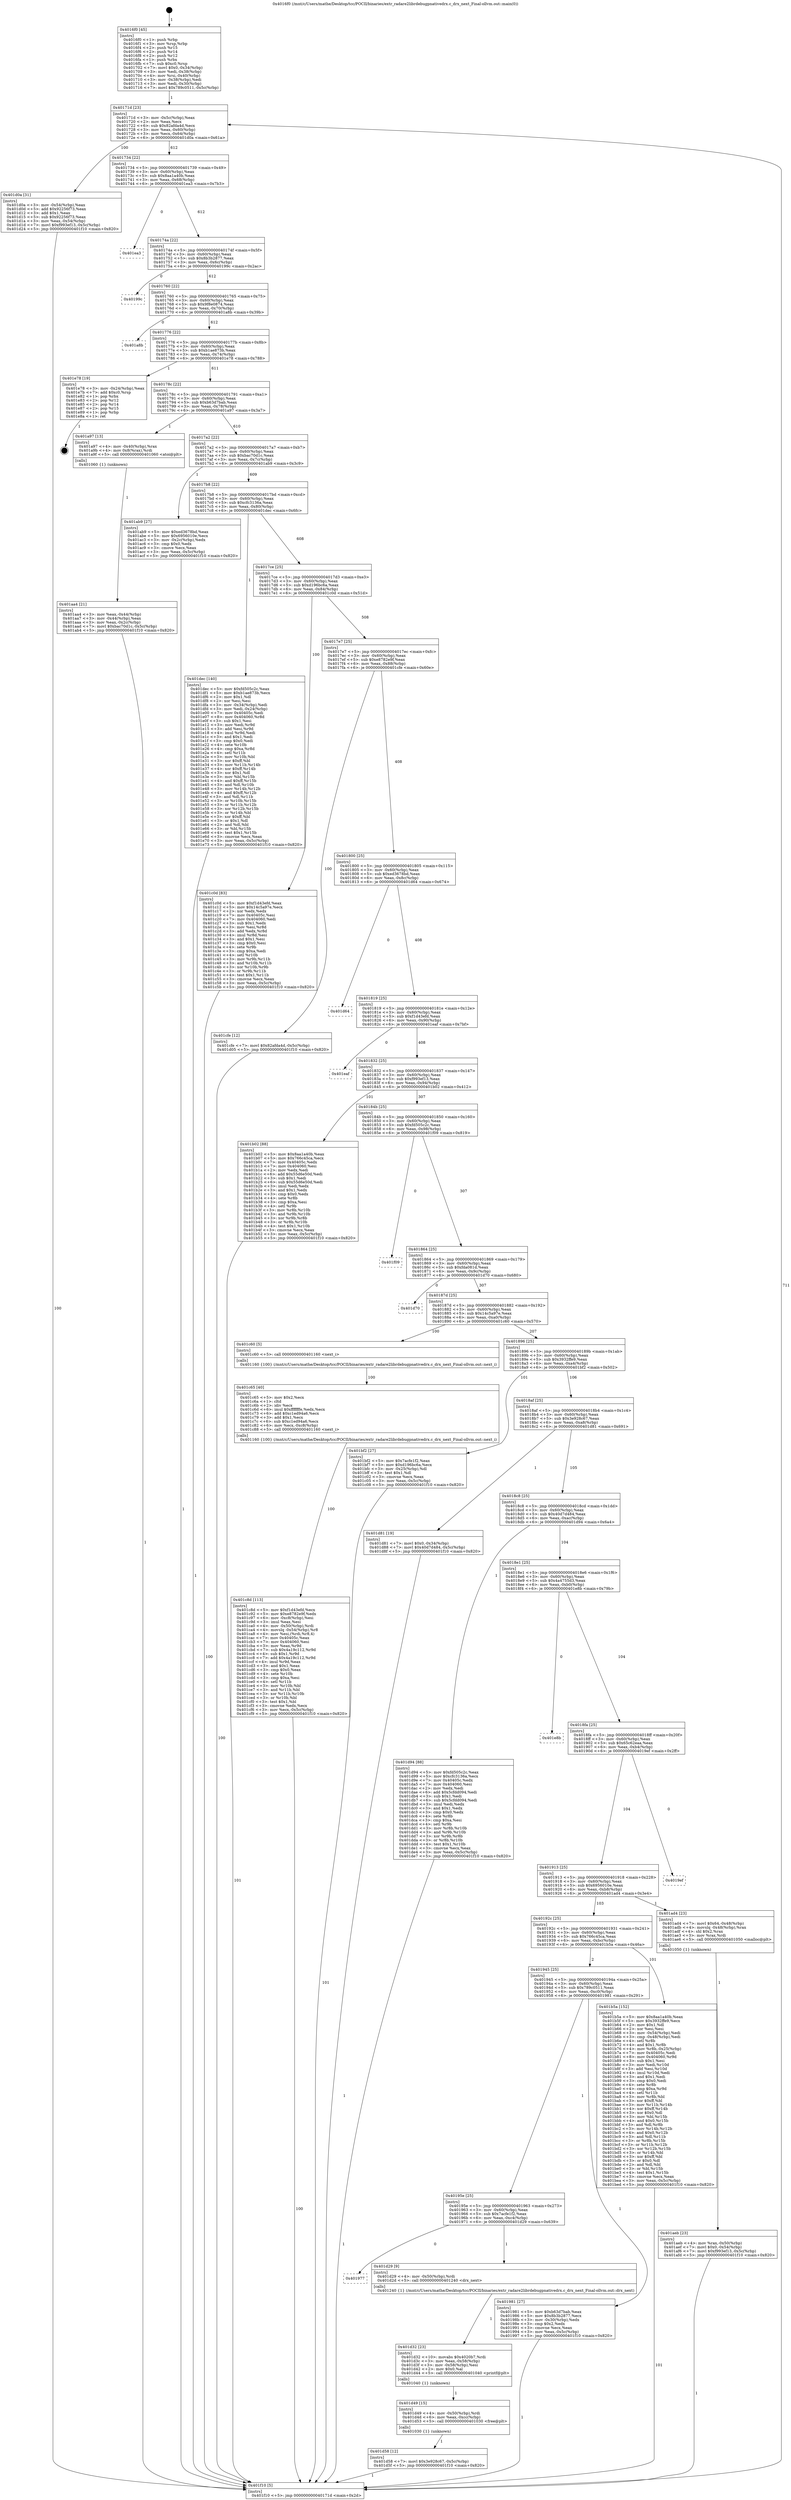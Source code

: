 digraph "0x4016f0" {
  label = "0x4016f0 (/mnt/c/Users/mathe/Desktop/tcc/POCII/binaries/extr_radare2librdebugpnativedrx.c_drx_next_Final-ollvm.out::main(0))"
  labelloc = "t"
  node[shape=record]

  Entry [label="",width=0.3,height=0.3,shape=circle,fillcolor=black,style=filled]
  "0x40171d" [label="{
     0x40171d [23]\l
     | [instrs]\l
     &nbsp;&nbsp;0x40171d \<+3\>: mov -0x5c(%rbp),%eax\l
     &nbsp;&nbsp;0x401720 \<+2\>: mov %eax,%ecx\l
     &nbsp;&nbsp;0x401722 \<+6\>: sub $0x82afda4d,%ecx\l
     &nbsp;&nbsp;0x401728 \<+3\>: mov %eax,-0x60(%rbp)\l
     &nbsp;&nbsp;0x40172b \<+3\>: mov %ecx,-0x64(%rbp)\l
     &nbsp;&nbsp;0x40172e \<+6\>: je 0000000000401d0a \<main+0x61a\>\l
  }"]
  "0x401d0a" [label="{
     0x401d0a [31]\l
     | [instrs]\l
     &nbsp;&nbsp;0x401d0a \<+3\>: mov -0x54(%rbp),%eax\l
     &nbsp;&nbsp;0x401d0d \<+5\>: add $0x92256f73,%eax\l
     &nbsp;&nbsp;0x401d12 \<+3\>: add $0x1,%eax\l
     &nbsp;&nbsp;0x401d15 \<+5\>: sub $0x92256f73,%eax\l
     &nbsp;&nbsp;0x401d1a \<+3\>: mov %eax,-0x54(%rbp)\l
     &nbsp;&nbsp;0x401d1d \<+7\>: movl $0xf993ef13,-0x5c(%rbp)\l
     &nbsp;&nbsp;0x401d24 \<+5\>: jmp 0000000000401f10 \<main+0x820\>\l
  }"]
  "0x401734" [label="{
     0x401734 [22]\l
     | [instrs]\l
     &nbsp;&nbsp;0x401734 \<+5\>: jmp 0000000000401739 \<main+0x49\>\l
     &nbsp;&nbsp;0x401739 \<+3\>: mov -0x60(%rbp),%eax\l
     &nbsp;&nbsp;0x40173c \<+5\>: sub $0x8aa1a40b,%eax\l
     &nbsp;&nbsp;0x401741 \<+3\>: mov %eax,-0x68(%rbp)\l
     &nbsp;&nbsp;0x401744 \<+6\>: je 0000000000401ea3 \<main+0x7b3\>\l
  }"]
  Exit [label="",width=0.3,height=0.3,shape=circle,fillcolor=black,style=filled,peripheries=2]
  "0x401ea3" [label="{
     0x401ea3\l
  }", style=dashed]
  "0x40174a" [label="{
     0x40174a [22]\l
     | [instrs]\l
     &nbsp;&nbsp;0x40174a \<+5\>: jmp 000000000040174f \<main+0x5f\>\l
     &nbsp;&nbsp;0x40174f \<+3\>: mov -0x60(%rbp),%eax\l
     &nbsp;&nbsp;0x401752 \<+5\>: sub $0x8b3b2877,%eax\l
     &nbsp;&nbsp;0x401757 \<+3\>: mov %eax,-0x6c(%rbp)\l
     &nbsp;&nbsp;0x40175a \<+6\>: je 000000000040199c \<main+0x2ac\>\l
  }"]
  "0x401d58" [label="{
     0x401d58 [12]\l
     | [instrs]\l
     &nbsp;&nbsp;0x401d58 \<+7\>: movl $0x3e928c67,-0x5c(%rbp)\l
     &nbsp;&nbsp;0x401d5f \<+5\>: jmp 0000000000401f10 \<main+0x820\>\l
  }"]
  "0x40199c" [label="{
     0x40199c\l
  }", style=dashed]
  "0x401760" [label="{
     0x401760 [22]\l
     | [instrs]\l
     &nbsp;&nbsp;0x401760 \<+5\>: jmp 0000000000401765 \<main+0x75\>\l
     &nbsp;&nbsp;0x401765 \<+3\>: mov -0x60(%rbp),%eax\l
     &nbsp;&nbsp;0x401768 \<+5\>: sub $0x9f8e0874,%eax\l
     &nbsp;&nbsp;0x40176d \<+3\>: mov %eax,-0x70(%rbp)\l
     &nbsp;&nbsp;0x401770 \<+6\>: je 0000000000401a8b \<main+0x39b\>\l
  }"]
  "0x401d49" [label="{
     0x401d49 [15]\l
     | [instrs]\l
     &nbsp;&nbsp;0x401d49 \<+4\>: mov -0x50(%rbp),%rdi\l
     &nbsp;&nbsp;0x401d4d \<+6\>: mov %eax,-0xcc(%rbp)\l
     &nbsp;&nbsp;0x401d53 \<+5\>: call 0000000000401030 \<free@plt\>\l
     | [calls]\l
     &nbsp;&nbsp;0x401030 \{1\} (unknown)\l
  }"]
  "0x401a8b" [label="{
     0x401a8b\l
  }", style=dashed]
  "0x401776" [label="{
     0x401776 [22]\l
     | [instrs]\l
     &nbsp;&nbsp;0x401776 \<+5\>: jmp 000000000040177b \<main+0x8b\>\l
     &nbsp;&nbsp;0x40177b \<+3\>: mov -0x60(%rbp),%eax\l
     &nbsp;&nbsp;0x40177e \<+5\>: sub $0xb1ae873b,%eax\l
     &nbsp;&nbsp;0x401783 \<+3\>: mov %eax,-0x74(%rbp)\l
     &nbsp;&nbsp;0x401786 \<+6\>: je 0000000000401e78 \<main+0x788\>\l
  }"]
  "0x401d32" [label="{
     0x401d32 [23]\l
     | [instrs]\l
     &nbsp;&nbsp;0x401d32 \<+10\>: movabs $0x4020b7,%rdi\l
     &nbsp;&nbsp;0x401d3c \<+3\>: mov %eax,-0x58(%rbp)\l
     &nbsp;&nbsp;0x401d3f \<+3\>: mov -0x58(%rbp),%esi\l
     &nbsp;&nbsp;0x401d42 \<+2\>: mov $0x0,%al\l
     &nbsp;&nbsp;0x401d44 \<+5\>: call 0000000000401040 \<printf@plt\>\l
     | [calls]\l
     &nbsp;&nbsp;0x401040 \{1\} (unknown)\l
  }"]
  "0x401e78" [label="{
     0x401e78 [19]\l
     | [instrs]\l
     &nbsp;&nbsp;0x401e78 \<+3\>: mov -0x24(%rbp),%eax\l
     &nbsp;&nbsp;0x401e7b \<+7\>: add $0xc0,%rsp\l
     &nbsp;&nbsp;0x401e82 \<+1\>: pop %rbx\l
     &nbsp;&nbsp;0x401e83 \<+2\>: pop %r12\l
     &nbsp;&nbsp;0x401e85 \<+2\>: pop %r14\l
     &nbsp;&nbsp;0x401e87 \<+2\>: pop %r15\l
     &nbsp;&nbsp;0x401e89 \<+1\>: pop %rbp\l
     &nbsp;&nbsp;0x401e8a \<+1\>: ret\l
  }"]
  "0x40178c" [label="{
     0x40178c [22]\l
     | [instrs]\l
     &nbsp;&nbsp;0x40178c \<+5\>: jmp 0000000000401791 \<main+0xa1\>\l
     &nbsp;&nbsp;0x401791 \<+3\>: mov -0x60(%rbp),%eax\l
     &nbsp;&nbsp;0x401794 \<+5\>: sub $0xb63d7bab,%eax\l
     &nbsp;&nbsp;0x401799 \<+3\>: mov %eax,-0x78(%rbp)\l
     &nbsp;&nbsp;0x40179c \<+6\>: je 0000000000401a97 \<main+0x3a7\>\l
  }"]
  "0x401977" [label="{
     0x401977\l
  }", style=dashed]
  "0x401a97" [label="{
     0x401a97 [13]\l
     | [instrs]\l
     &nbsp;&nbsp;0x401a97 \<+4\>: mov -0x40(%rbp),%rax\l
     &nbsp;&nbsp;0x401a9b \<+4\>: mov 0x8(%rax),%rdi\l
     &nbsp;&nbsp;0x401a9f \<+5\>: call 0000000000401060 \<atoi@plt\>\l
     | [calls]\l
     &nbsp;&nbsp;0x401060 \{1\} (unknown)\l
  }"]
  "0x4017a2" [label="{
     0x4017a2 [22]\l
     | [instrs]\l
     &nbsp;&nbsp;0x4017a2 \<+5\>: jmp 00000000004017a7 \<main+0xb7\>\l
     &nbsp;&nbsp;0x4017a7 \<+3\>: mov -0x60(%rbp),%eax\l
     &nbsp;&nbsp;0x4017aa \<+5\>: sub $0xbac70d1c,%eax\l
     &nbsp;&nbsp;0x4017af \<+3\>: mov %eax,-0x7c(%rbp)\l
     &nbsp;&nbsp;0x4017b2 \<+6\>: je 0000000000401ab9 \<main+0x3c9\>\l
  }"]
  "0x401d29" [label="{
     0x401d29 [9]\l
     | [instrs]\l
     &nbsp;&nbsp;0x401d29 \<+4\>: mov -0x50(%rbp),%rdi\l
     &nbsp;&nbsp;0x401d2d \<+5\>: call 0000000000401240 \<drx_next\>\l
     | [calls]\l
     &nbsp;&nbsp;0x401240 \{1\} (/mnt/c/Users/mathe/Desktop/tcc/POCII/binaries/extr_radare2librdebugpnativedrx.c_drx_next_Final-ollvm.out::drx_next)\l
  }"]
  "0x401ab9" [label="{
     0x401ab9 [27]\l
     | [instrs]\l
     &nbsp;&nbsp;0x401ab9 \<+5\>: mov $0xed3678bd,%eax\l
     &nbsp;&nbsp;0x401abe \<+5\>: mov $0x6956010e,%ecx\l
     &nbsp;&nbsp;0x401ac3 \<+3\>: mov -0x2c(%rbp),%edx\l
     &nbsp;&nbsp;0x401ac6 \<+3\>: cmp $0x0,%edx\l
     &nbsp;&nbsp;0x401ac9 \<+3\>: cmove %ecx,%eax\l
     &nbsp;&nbsp;0x401acc \<+3\>: mov %eax,-0x5c(%rbp)\l
     &nbsp;&nbsp;0x401acf \<+5\>: jmp 0000000000401f10 \<main+0x820\>\l
  }"]
  "0x4017b8" [label="{
     0x4017b8 [22]\l
     | [instrs]\l
     &nbsp;&nbsp;0x4017b8 \<+5\>: jmp 00000000004017bd \<main+0xcd\>\l
     &nbsp;&nbsp;0x4017bd \<+3\>: mov -0x60(%rbp),%eax\l
     &nbsp;&nbsp;0x4017c0 \<+5\>: sub $0xcfc3136a,%eax\l
     &nbsp;&nbsp;0x4017c5 \<+3\>: mov %eax,-0x80(%rbp)\l
     &nbsp;&nbsp;0x4017c8 \<+6\>: je 0000000000401dec \<main+0x6fc\>\l
  }"]
  "0x401c8d" [label="{
     0x401c8d [113]\l
     | [instrs]\l
     &nbsp;&nbsp;0x401c8d \<+5\>: mov $0xf1d43efd,%ecx\l
     &nbsp;&nbsp;0x401c92 \<+5\>: mov $0xe8782e9f,%edx\l
     &nbsp;&nbsp;0x401c97 \<+6\>: mov -0xc8(%rbp),%esi\l
     &nbsp;&nbsp;0x401c9d \<+3\>: imul %eax,%esi\l
     &nbsp;&nbsp;0x401ca0 \<+4\>: mov -0x50(%rbp),%rdi\l
     &nbsp;&nbsp;0x401ca4 \<+4\>: movslq -0x54(%rbp),%r8\l
     &nbsp;&nbsp;0x401ca8 \<+4\>: mov %esi,(%rdi,%r8,4)\l
     &nbsp;&nbsp;0x401cac \<+7\>: mov 0x40405c,%eax\l
     &nbsp;&nbsp;0x401cb3 \<+7\>: mov 0x404060,%esi\l
     &nbsp;&nbsp;0x401cba \<+3\>: mov %eax,%r9d\l
     &nbsp;&nbsp;0x401cbd \<+7\>: sub $0x4a19c112,%r9d\l
     &nbsp;&nbsp;0x401cc4 \<+4\>: sub $0x1,%r9d\l
     &nbsp;&nbsp;0x401cc8 \<+7\>: add $0x4a19c112,%r9d\l
     &nbsp;&nbsp;0x401ccf \<+4\>: imul %r9d,%eax\l
     &nbsp;&nbsp;0x401cd3 \<+3\>: and $0x1,%eax\l
     &nbsp;&nbsp;0x401cd6 \<+3\>: cmp $0x0,%eax\l
     &nbsp;&nbsp;0x401cd9 \<+4\>: sete %r10b\l
     &nbsp;&nbsp;0x401cdd \<+3\>: cmp $0xa,%esi\l
     &nbsp;&nbsp;0x401ce0 \<+4\>: setl %r11b\l
     &nbsp;&nbsp;0x401ce4 \<+3\>: mov %r10b,%bl\l
     &nbsp;&nbsp;0x401ce7 \<+3\>: and %r11b,%bl\l
     &nbsp;&nbsp;0x401cea \<+3\>: xor %r11b,%r10b\l
     &nbsp;&nbsp;0x401ced \<+3\>: or %r10b,%bl\l
     &nbsp;&nbsp;0x401cf0 \<+3\>: test $0x1,%bl\l
     &nbsp;&nbsp;0x401cf3 \<+3\>: cmovne %edx,%ecx\l
     &nbsp;&nbsp;0x401cf6 \<+3\>: mov %ecx,-0x5c(%rbp)\l
     &nbsp;&nbsp;0x401cf9 \<+5\>: jmp 0000000000401f10 \<main+0x820\>\l
  }"]
  "0x401dec" [label="{
     0x401dec [140]\l
     | [instrs]\l
     &nbsp;&nbsp;0x401dec \<+5\>: mov $0xfd505c2c,%eax\l
     &nbsp;&nbsp;0x401df1 \<+5\>: mov $0xb1ae873b,%ecx\l
     &nbsp;&nbsp;0x401df6 \<+2\>: mov $0x1,%dl\l
     &nbsp;&nbsp;0x401df8 \<+2\>: xor %esi,%esi\l
     &nbsp;&nbsp;0x401dfa \<+3\>: mov -0x34(%rbp),%edi\l
     &nbsp;&nbsp;0x401dfd \<+3\>: mov %edi,-0x24(%rbp)\l
     &nbsp;&nbsp;0x401e00 \<+7\>: mov 0x40405c,%edi\l
     &nbsp;&nbsp;0x401e07 \<+8\>: mov 0x404060,%r8d\l
     &nbsp;&nbsp;0x401e0f \<+3\>: sub $0x1,%esi\l
     &nbsp;&nbsp;0x401e12 \<+3\>: mov %edi,%r9d\l
     &nbsp;&nbsp;0x401e15 \<+3\>: add %esi,%r9d\l
     &nbsp;&nbsp;0x401e18 \<+4\>: imul %r9d,%edi\l
     &nbsp;&nbsp;0x401e1c \<+3\>: and $0x1,%edi\l
     &nbsp;&nbsp;0x401e1f \<+3\>: cmp $0x0,%edi\l
     &nbsp;&nbsp;0x401e22 \<+4\>: sete %r10b\l
     &nbsp;&nbsp;0x401e26 \<+4\>: cmp $0xa,%r8d\l
     &nbsp;&nbsp;0x401e2a \<+4\>: setl %r11b\l
     &nbsp;&nbsp;0x401e2e \<+3\>: mov %r10b,%bl\l
     &nbsp;&nbsp;0x401e31 \<+3\>: xor $0xff,%bl\l
     &nbsp;&nbsp;0x401e34 \<+3\>: mov %r11b,%r14b\l
     &nbsp;&nbsp;0x401e37 \<+4\>: xor $0xff,%r14b\l
     &nbsp;&nbsp;0x401e3b \<+3\>: xor $0x1,%dl\l
     &nbsp;&nbsp;0x401e3e \<+3\>: mov %bl,%r15b\l
     &nbsp;&nbsp;0x401e41 \<+4\>: and $0xff,%r15b\l
     &nbsp;&nbsp;0x401e45 \<+3\>: and %dl,%r10b\l
     &nbsp;&nbsp;0x401e48 \<+3\>: mov %r14b,%r12b\l
     &nbsp;&nbsp;0x401e4b \<+4\>: and $0xff,%r12b\l
     &nbsp;&nbsp;0x401e4f \<+3\>: and %dl,%r11b\l
     &nbsp;&nbsp;0x401e52 \<+3\>: or %r10b,%r15b\l
     &nbsp;&nbsp;0x401e55 \<+3\>: or %r11b,%r12b\l
     &nbsp;&nbsp;0x401e58 \<+3\>: xor %r12b,%r15b\l
     &nbsp;&nbsp;0x401e5b \<+3\>: or %r14b,%bl\l
     &nbsp;&nbsp;0x401e5e \<+3\>: xor $0xff,%bl\l
     &nbsp;&nbsp;0x401e61 \<+3\>: or $0x1,%dl\l
     &nbsp;&nbsp;0x401e64 \<+2\>: and %dl,%bl\l
     &nbsp;&nbsp;0x401e66 \<+3\>: or %bl,%r15b\l
     &nbsp;&nbsp;0x401e69 \<+4\>: test $0x1,%r15b\l
     &nbsp;&nbsp;0x401e6d \<+3\>: cmovne %ecx,%eax\l
     &nbsp;&nbsp;0x401e70 \<+3\>: mov %eax,-0x5c(%rbp)\l
     &nbsp;&nbsp;0x401e73 \<+5\>: jmp 0000000000401f10 \<main+0x820\>\l
  }"]
  "0x4017ce" [label="{
     0x4017ce [25]\l
     | [instrs]\l
     &nbsp;&nbsp;0x4017ce \<+5\>: jmp 00000000004017d3 \<main+0xe3\>\l
     &nbsp;&nbsp;0x4017d3 \<+3\>: mov -0x60(%rbp),%eax\l
     &nbsp;&nbsp;0x4017d6 \<+5\>: sub $0xd196bc6a,%eax\l
     &nbsp;&nbsp;0x4017db \<+6\>: mov %eax,-0x84(%rbp)\l
     &nbsp;&nbsp;0x4017e1 \<+6\>: je 0000000000401c0d \<main+0x51d\>\l
  }"]
  "0x401c65" [label="{
     0x401c65 [40]\l
     | [instrs]\l
     &nbsp;&nbsp;0x401c65 \<+5\>: mov $0x2,%ecx\l
     &nbsp;&nbsp;0x401c6a \<+1\>: cltd\l
     &nbsp;&nbsp;0x401c6b \<+2\>: idiv %ecx\l
     &nbsp;&nbsp;0x401c6d \<+6\>: imul $0xfffffffe,%edx,%ecx\l
     &nbsp;&nbsp;0x401c73 \<+6\>: add $0xc1ed94a6,%ecx\l
     &nbsp;&nbsp;0x401c79 \<+3\>: add $0x1,%ecx\l
     &nbsp;&nbsp;0x401c7c \<+6\>: sub $0xc1ed94a6,%ecx\l
     &nbsp;&nbsp;0x401c82 \<+6\>: mov %ecx,-0xc8(%rbp)\l
     &nbsp;&nbsp;0x401c88 \<+5\>: call 0000000000401160 \<next_i\>\l
     | [calls]\l
     &nbsp;&nbsp;0x401160 \{100\} (/mnt/c/Users/mathe/Desktop/tcc/POCII/binaries/extr_radare2librdebugpnativedrx.c_drx_next_Final-ollvm.out::next_i)\l
  }"]
  "0x401c0d" [label="{
     0x401c0d [83]\l
     | [instrs]\l
     &nbsp;&nbsp;0x401c0d \<+5\>: mov $0xf1d43efd,%eax\l
     &nbsp;&nbsp;0x401c12 \<+5\>: mov $0x14c5a97e,%ecx\l
     &nbsp;&nbsp;0x401c17 \<+2\>: xor %edx,%edx\l
     &nbsp;&nbsp;0x401c19 \<+7\>: mov 0x40405c,%esi\l
     &nbsp;&nbsp;0x401c20 \<+7\>: mov 0x404060,%edi\l
     &nbsp;&nbsp;0x401c27 \<+3\>: sub $0x1,%edx\l
     &nbsp;&nbsp;0x401c2a \<+3\>: mov %esi,%r8d\l
     &nbsp;&nbsp;0x401c2d \<+3\>: add %edx,%r8d\l
     &nbsp;&nbsp;0x401c30 \<+4\>: imul %r8d,%esi\l
     &nbsp;&nbsp;0x401c34 \<+3\>: and $0x1,%esi\l
     &nbsp;&nbsp;0x401c37 \<+3\>: cmp $0x0,%esi\l
     &nbsp;&nbsp;0x401c3a \<+4\>: sete %r9b\l
     &nbsp;&nbsp;0x401c3e \<+3\>: cmp $0xa,%edi\l
     &nbsp;&nbsp;0x401c41 \<+4\>: setl %r10b\l
     &nbsp;&nbsp;0x401c45 \<+3\>: mov %r9b,%r11b\l
     &nbsp;&nbsp;0x401c48 \<+3\>: and %r10b,%r11b\l
     &nbsp;&nbsp;0x401c4b \<+3\>: xor %r10b,%r9b\l
     &nbsp;&nbsp;0x401c4e \<+3\>: or %r9b,%r11b\l
     &nbsp;&nbsp;0x401c51 \<+4\>: test $0x1,%r11b\l
     &nbsp;&nbsp;0x401c55 \<+3\>: cmovne %ecx,%eax\l
     &nbsp;&nbsp;0x401c58 \<+3\>: mov %eax,-0x5c(%rbp)\l
     &nbsp;&nbsp;0x401c5b \<+5\>: jmp 0000000000401f10 \<main+0x820\>\l
  }"]
  "0x4017e7" [label="{
     0x4017e7 [25]\l
     | [instrs]\l
     &nbsp;&nbsp;0x4017e7 \<+5\>: jmp 00000000004017ec \<main+0xfc\>\l
     &nbsp;&nbsp;0x4017ec \<+3\>: mov -0x60(%rbp),%eax\l
     &nbsp;&nbsp;0x4017ef \<+5\>: sub $0xe8782e9f,%eax\l
     &nbsp;&nbsp;0x4017f4 \<+6\>: mov %eax,-0x88(%rbp)\l
     &nbsp;&nbsp;0x4017fa \<+6\>: je 0000000000401cfe \<main+0x60e\>\l
  }"]
  "0x401aeb" [label="{
     0x401aeb [23]\l
     | [instrs]\l
     &nbsp;&nbsp;0x401aeb \<+4\>: mov %rax,-0x50(%rbp)\l
     &nbsp;&nbsp;0x401aef \<+7\>: movl $0x0,-0x54(%rbp)\l
     &nbsp;&nbsp;0x401af6 \<+7\>: movl $0xf993ef13,-0x5c(%rbp)\l
     &nbsp;&nbsp;0x401afd \<+5\>: jmp 0000000000401f10 \<main+0x820\>\l
  }"]
  "0x401cfe" [label="{
     0x401cfe [12]\l
     | [instrs]\l
     &nbsp;&nbsp;0x401cfe \<+7\>: movl $0x82afda4d,-0x5c(%rbp)\l
     &nbsp;&nbsp;0x401d05 \<+5\>: jmp 0000000000401f10 \<main+0x820\>\l
  }"]
  "0x401800" [label="{
     0x401800 [25]\l
     | [instrs]\l
     &nbsp;&nbsp;0x401800 \<+5\>: jmp 0000000000401805 \<main+0x115\>\l
     &nbsp;&nbsp;0x401805 \<+3\>: mov -0x60(%rbp),%eax\l
     &nbsp;&nbsp;0x401808 \<+5\>: sub $0xed3678bd,%eax\l
     &nbsp;&nbsp;0x40180d \<+6\>: mov %eax,-0x8c(%rbp)\l
     &nbsp;&nbsp;0x401813 \<+6\>: je 0000000000401d64 \<main+0x674\>\l
  }"]
  "0x401aa4" [label="{
     0x401aa4 [21]\l
     | [instrs]\l
     &nbsp;&nbsp;0x401aa4 \<+3\>: mov %eax,-0x44(%rbp)\l
     &nbsp;&nbsp;0x401aa7 \<+3\>: mov -0x44(%rbp),%eax\l
     &nbsp;&nbsp;0x401aaa \<+3\>: mov %eax,-0x2c(%rbp)\l
     &nbsp;&nbsp;0x401aad \<+7\>: movl $0xbac70d1c,-0x5c(%rbp)\l
     &nbsp;&nbsp;0x401ab4 \<+5\>: jmp 0000000000401f10 \<main+0x820\>\l
  }"]
  "0x401d64" [label="{
     0x401d64\l
  }", style=dashed]
  "0x401819" [label="{
     0x401819 [25]\l
     | [instrs]\l
     &nbsp;&nbsp;0x401819 \<+5\>: jmp 000000000040181e \<main+0x12e\>\l
     &nbsp;&nbsp;0x40181e \<+3\>: mov -0x60(%rbp),%eax\l
     &nbsp;&nbsp;0x401821 \<+5\>: sub $0xf1d43efd,%eax\l
     &nbsp;&nbsp;0x401826 \<+6\>: mov %eax,-0x90(%rbp)\l
     &nbsp;&nbsp;0x40182c \<+6\>: je 0000000000401eaf \<main+0x7bf\>\l
  }"]
  "0x4016f0" [label="{
     0x4016f0 [45]\l
     | [instrs]\l
     &nbsp;&nbsp;0x4016f0 \<+1\>: push %rbp\l
     &nbsp;&nbsp;0x4016f1 \<+3\>: mov %rsp,%rbp\l
     &nbsp;&nbsp;0x4016f4 \<+2\>: push %r15\l
     &nbsp;&nbsp;0x4016f6 \<+2\>: push %r14\l
     &nbsp;&nbsp;0x4016f8 \<+2\>: push %r12\l
     &nbsp;&nbsp;0x4016fa \<+1\>: push %rbx\l
     &nbsp;&nbsp;0x4016fb \<+7\>: sub $0xc0,%rsp\l
     &nbsp;&nbsp;0x401702 \<+7\>: movl $0x0,-0x34(%rbp)\l
     &nbsp;&nbsp;0x401709 \<+3\>: mov %edi,-0x38(%rbp)\l
     &nbsp;&nbsp;0x40170c \<+4\>: mov %rsi,-0x40(%rbp)\l
     &nbsp;&nbsp;0x401710 \<+3\>: mov -0x38(%rbp),%edi\l
     &nbsp;&nbsp;0x401713 \<+3\>: mov %edi,-0x30(%rbp)\l
     &nbsp;&nbsp;0x401716 \<+7\>: movl $0x789c0511,-0x5c(%rbp)\l
  }"]
  "0x401eaf" [label="{
     0x401eaf\l
  }", style=dashed]
  "0x401832" [label="{
     0x401832 [25]\l
     | [instrs]\l
     &nbsp;&nbsp;0x401832 \<+5\>: jmp 0000000000401837 \<main+0x147\>\l
     &nbsp;&nbsp;0x401837 \<+3\>: mov -0x60(%rbp),%eax\l
     &nbsp;&nbsp;0x40183a \<+5\>: sub $0xf993ef13,%eax\l
     &nbsp;&nbsp;0x40183f \<+6\>: mov %eax,-0x94(%rbp)\l
     &nbsp;&nbsp;0x401845 \<+6\>: je 0000000000401b02 \<main+0x412\>\l
  }"]
  "0x401f10" [label="{
     0x401f10 [5]\l
     | [instrs]\l
     &nbsp;&nbsp;0x401f10 \<+5\>: jmp 000000000040171d \<main+0x2d\>\l
  }"]
  "0x401b02" [label="{
     0x401b02 [88]\l
     | [instrs]\l
     &nbsp;&nbsp;0x401b02 \<+5\>: mov $0x8aa1a40b,%eax\l
     &nbsp;&nbsp;0x401b07 \<+5\>: mov $0x766c45ca,%ecx\l
     &nbsp;&nbsp;0x401b0c \<+7\>: mov 0x40405c,%edx\l
     &nbsp;&nbsp;0x401b13 \<+7\>: mov 0x404060,%esi\l
     &nbsp;&nbsp;0x401b1a \<+2\>: mov %edx,%edi\l
     &nbsp;&nbsp;0x401b1c \<+6\>: add $0x55d6e50d,%edi\l
     &nbsp;&nbsp;0x401b22 \<+3\>: sub $0x1,%edi\l
     &nbsp;&nbsp;0x401b25 \<+6\>: sub $0x55d6e50d,%edi\l
     &nbsp;&nbsp;0x401b2b \<+3\>: imul %edi,%edx\l
     &nbsp;&nbsp;0x401b2e \<+3\>: and $0x1,%edx\l
     &nbsp;&nbsp;0x401b31 \<+3\>: cmp $0x0,%edx\l
     &nbsp;&nbsp;0x401b34 \<+4\>: sete %r8b\l
     &nbsp;&nbsp;0x401b38 \<+3\>: cmp $0xa,%esi\l
     &nbsp;&nbsp;0x401b3b \<+4\>: setl %r9b\l
     &nbsp;&nbsp;0x401b3f \<+3\>: mov %r8b,%r10b\l
     &nbsp;&nbsp;0x401b42 \<+3\>: and %r9b,%r10b\l
     &nbsp;&nbsp;0x401b45 \<+3\>: xor %r9b,%r8b\l
     &nbsp;&nbsp;0x401b48 \<+3\>: or %r8b,%r10b\l
     &nbsp;&nbsp;0x401b4b \<+4\>: test $0x1,%r10b\l
     &nbsp;&nbsp;0x401b4f \<+3\>: cmovne %ecx,%eax\l
     &nbsp;&nbsp;0x401b52 \<+3\>: mov %eax,-0x5c(%rbp)\l
     &nbsp;&nbsp;0x401b55 \<+5\>: jmp 0000000000401f10 \<main+0x820\>\l
  }"]
  "0x40184b" [label="{
     0x40184b [25]\l
     | [instrs]\l
     &nbsp;&nbsp;0x40184b \<+5\>: jmp 0000000000401850 \<main+0x160\>\l
     &nbsp;&nbsp;0x401850 \<+3\>: mov -0x60(%rbp),%eax\l
     &nbsp;&nbsp;0x401853 \<+5\>: sub $0xfd505c2c,%eax\l
     &nbsp;&nbsp;0x401858 \<+6\>: mov %eax,-0x98(%rbp)\l
     &nbsp;&nbsp;0x40185e \<+6\>: je 0000000000401f09 \<main+0x819\>\l
  }"]
  "0x40195e" [label="{
     0x40195e [25]\l
     | [instrs]\l
     &nbsp;&nbsp;0x40195e \<+5\>: jmp 0000000000401963 \<main+0x273\>\l
     &nbsp;&nbsp;0x401963 \<+3\>: mov -0x60(%rbp),%eax\l
     &nbsp;&nbsp;0x401966 \<+5\>: sub $0x7acfe1f2,%eax\l
     &nbsp;&nbsp;0x40196b \<+6\>: mov %eax,-0xc4(%rbp)\l
     &nbsp;&nbsp;0x401971 \<+6\>: je 0000000000401d29 \<main+0x639\>\l
  }"]
  "0x401f09" [label="{
     0x401f09\l
  }", style=dashed]
  "0x401864" [label="{
     0x401864 [25]\l
     | [instrs]\l
     &nbsp;&nbsp;0x401864 \<+5\>: jmp 0000000000401869 \<main+0x179\>\l
     &nbsp;&nbsp;0x401869 \<+3\>: mov -0x60(%rbp),%eax\l
     &nbsp;&nbsp;0x40186c \<+5\>: sub $0xfda081d,%eax\l
     &nbsp;&nbsp;0x401871 \<+6\>: mov %eax,-0x9c(%rbp)\l
     &nbsp;&nbsp;0x401877 \<+6\>: je 0000000000401d70 \<main+0x680\>\l
  }"]
  "0x401981" [label="{
     0x401981 [27]\l
     | [instrs]\l
     &nbsp;&nbsp;0x401981 \<+5\>: mov $0xb63d7bab,%eax\l
     &nbsp;&nbsp;0x401986 \<+5\>: mov $0x8b3b2877,%ecx\l
     &nbsp;&nbsp;0x40198b \<+3\>: mov -0x30(%rbp),%edx\l
     &nbsp;&nbsp;0x40198e \<+3\>: cmp $0x2,%edx\l
     &nbsp;&nbsp;0x401991 \<+3\>: cmovne %ecx,%eax\l
     &nbsp;&nbsp;0x401994 \<+3\>: mov %eax,-0x5c(%rbp)\l
     &nbsp;&nbsp;0x401997 \<+5\>: jmp 0000000000401f10 \<main+0x820\>\l
  }"]
  "0x401d70" [label="{
     0x401d70\l
  }", style=dashed]
  "0x40187d" [label="{
     0x40187d [25]\l
     | [instrs]\l
     &nbsp;&nbsp;0x40187d \<+5\>: jmp 0000000000401882 \<main+0x192\>\l
     &nbsp;&nbsp;0x401882 \<+3\>: mov -0x60(%rbp),%eax\l
     &nbsp;&nbsp;0x401885 \<+5\>: sub $0x14c5a97e,%eax\l
     &nbsp;&nbsp;0x40188a \<+6\>: mov %eax,-0xa0(%rbp)\l
     &nbsp;&nbsp;0x401890 \<+6\>: je 0000000000401c60 \<main+0x570\>\l
  }"]
  "0x401945" [label="{
     0x401945 [25]\l
     | [instrs]\l
     &nbsp;&nbsp;0x401945 \<+5\>: jmp 000000000040194a \<main+0x25a\>\l
     &nbsp;&nbsp;0x40194a \<+3\>: mov -0x60(%rbp),%eax\l
     &nbsp;&nbsp;0x40194d \<+5\>: sub $0x789c0511,%eax\l
     &nbsp;&nbsp;0x401952 \<+6\>: mov %eax,-0xc0(%rbp)\l
     &nbsp;&nbsp;0x401958 \<+6\>: je 0000000000401981 \<main+0x291\>\l
  }"]
  "0x401c60" [label="{
     0x401c60 [5]\l
     | [instrs]\l
     &nbsp;&nbsp;0x401c60 \<+5\>: call 0000000000401160 \<next_i\>\l
     | [calls]\l
     &nbsp;&nbsp;0x401160 \{100\} (/mnt/c/Users/mathe/Desktop/tcc/POCII/binaries/extr_radare2librdebugpnativedrx.c_drx_next_Final-ollvm.out::next_i)\l
  }"]
  "0x401896" [label="{
     0x401896 [25]\l
     | [instrs]\l
     &nbsp;&nbsp;0x401896 \<+5\>: jmp 000000000040189b \<main+0x1ab\>\l
     &nbsp;&nbsp;0x40189b \<+3\>: mov -0x60(%rbp),%eax\l
     &nbsp;&nbsp;0x40189e \<+5\>: sub $0x3932ffe9,%eax\l
     &nbsp;&nbsp;0x4018a3 \<+6\>: mov %eax,-0xa4(%rbp)\l
     &nbsp;&nbsp;0x4018a9 \<+6\>: je 0000000000401bf2 \<main+0x502\>\l
  }"]
  "0x401b5a" [label="{
     0x401b5a [152]\l
     | [instrs]\l
     &nbsp;&nbsp;0x401b5a \<+5\>: mov $0x8aa1a40b,%eax\l
     &nbsp;&nbsp;0x401b5f \<+5\>: mov $0x3932ffe9,%ecx\l
     &nbsp;&nbsp;0x401b64 \<+2\>: mov $0x1,%dl\l
     &nbsp;&nbsp;0x401b66 \<+2\>: xor %esi,%esi\l
     &nbsp;&nbsp;0x401b68 \<+3\>: mov -0x54(%rbp),%edi\l
     &nbsp;&nbsp;0x401b6b \<+3\>: cmp -0x48(%rbp),%edi\l
     &nbsp;&nbsp;0x401b6e \<+4\>: setl %r8b\l
     &nbsp;&nbsp;0x401b72 \<+4\>: and $0x1,%r8b\l
     &nbsp;&nbsp;0x401b76 \<+4\>: mov %r8b,-0x25(%rbp)\l
     &nbsp;&nbsp;0x401b7a \<+7\>: mov 0x40405c,%edi\l
     &nbsp;&nbsp;0x401b81 \<+8\>: mov 0x404060,%r9d\l
     &nbsp;&nbsp;0x401b89 \<+3\>: sub $0x1,%esi\l
     &nbsp;&nbsp;0x401b8c \<+3\>: mov %edi,%r10d\l
     &nbsp;&nbsp;0x401b8f \<+3\>: add %esi,%r10d\l
     &nbsp;&nbsp;0x401b92 \<+4\>: imul %r10d,%edi\l
     &nbsp;&nbsp;0x401b96 \<+3\>: and $0x1,%edi\l
     &nbsp;&nbsp;0x401b99 \<+3\>: cmp $0x0,%edi\l
     &nbsp;&nbsp;0x401b9c \<+4\>: sete %r8b\l
     &nbsp;&nbsp;0x401ba0 \<+4\>: cmp $0xa,%r9d\l
     &nbsp;&nbsp;0x401ba4 \<+4\>: setl %r11b\l
     &nbsp;&nbsp;0x401ba8 \<+3\>: mov %r8b,%bl\l
     &nbsp;&nbsp;0x401bab \<+3\>: xor $0xff,%bl\l
     &nbsp;&nbsp;0x401bae \<+3\>: mov %r11b,%r14b\l
     &nbsp;&nbsp;0x401bb1 \<+4\>: xor $0xff,%r14b\l
     &nbsp;&nbsp;0x401bb5 \<+3\>: xor $0x0,%dl\l
     &nbsp;&nbsp;0x401bb8 \<+3\>: mov %bl,%r15b\l
     &nbsp;&nbsp;0x401bbb \<+4\>: and $0x0,%r15b\l
     &nbsp;&nbsp;0x401bbf \<+3\>: and %dl,%r8b\l
     &nbsp;&nbsp;0x401bc2 \<+3\>: mov %r14b,%r12b\l
     &nbsp;&nbsp;0x401bc5 \<+4\>: and $0x0,%r12b\l
     &nbsp;&nbsp;0x401bc9 \<+3\>: and %dl,%r11b\l
     &nbsp;&nbsp;0x401bcc \<+3\>: or %r8b,%r15b\l
     &nbsp;&nbsp;0x401bcf \<+3\>: or %r11b,%r12b\l
     &nbsp;&nbsp;0x401bd2 \<+3\>: xor %r12b,%r15b\l
     &nbsp;&nbsp;0x401bd5 \<+3\>: or %r14b,%bl\l
     &nbsp;&nbsp;0x401bd8 \<+3\>: xor $0xff,%bl\l
     &nbsp;&nbsp;0x401bdb \<+3\>: or $0x0,%dl\l
     &nbsp;&nbsp;0x401bde \<+2\>: and %dl,%bl\l
     &nbsp;&nbsp;0x401be0 \<+3\>: or %bl,%r15b\l
     &nbsp;&nbsp;0x401be3 \<+4\>: test $0x1,%r15b\l
     &nbsp;&nbsp;0x401be7 \<+3\>: cmovne %ecx,%eax\l
     &nbsp;&nbsp;0x401bea \<+3\>: mov %eax,-0x5c(%rbp)\l
     &nbsp;&nbsp;0x401bed \<+5\>: jmp 0000000000401f10 \<main+0x820\>\l
  }"]
  "0x401bf2" [label="{
     0x401bf2 [27]\l
     | [instrs]\l
     &nbsp;&nbsp;0x401bf2 \<+5\>: mov $0x7acfe1f2,%eax\l
     &nbsp;&nbsp;0x401bf7 \<+5\>: mov $0xd196bc6a,%ecx\l
     &nbsp;&nbsp;0x401bfc \<+3\>: mov -0x25(%rbp),%dl\l
     &nbsp;&nbsp;0x401bff \<+3\>: test $0x1,%dl\l
     &nbsp;&nbsp;0x401c02 \<+3\>: cmovne %ecx,%eax\l
     &nbsp;&nbsp;0x401c05 \<+3\>: mov %eax,-0x5c(%rbp)\l
     &nbsp;&nbsp;0x401c08 \<+5\>: jmp 0000000000401f10 \<main+0x820\>\l
  }"]
  "0x4018af" [label="{
     0x4018af [25]\l
     | [instrs]\l
     &nbsp;&nbsp;0x4018af \<+5\>: jmp 00000000004018b4 \<main+0x1c4\>\l
     &nbsp;&nbsp;0x4018b4 \<+3\>: mov -0x60(%rbp),%eax\l
     &nbsp;&nbsp;0x4018b7 \<+5\>: sub $0x3e928c67,%eax\l
     &nbsp;&nbsp;0x4018bc \<+6\>: mov %eax,-0xa8(%rbp)\l
     &nbsp;&nbsp;0x4018c2 \<+6\>: je 0000000000401d81 \<main+0x691\>\l
  }"]
  "0x40192c" [label="{
     0x40192c [25]\l
     | [instrs]\l
     &nbsp;&nbsp;0x40192c \<+5\>: jmp 0000000000401931 \<main+0x241\>\l
     &nbsp;&nbsp;0x401931 \<+3\>: mov -0x60(%rbp),%eax\l
     &nbsp;&nbsp;0x401934 \<+5\>: sub $0x766c45ca,%eax\l
     &nbsp;&nbsp;0x401939 \<+6\>: mov %eax,-0xbc(%rbp)\l
     &nbsp;&nbsp;0x40193f \<+6\>: je 0000000000401b5a \<main+0x46a\>\l
  }"]
  "0x401d81" [label="{
     0x401d81 [19]\l
     | [instrs]\l
     &nbsp;&nbsp;0x401d81 \<+7\>: movl $0x0,-0x34(%rbp)\l
     &nbsp;&nbsp;0x401d88 \<+7\>: movl $0x40d7d484,-0x5c(%rbp)\l
     &nbsp;&nbsp;0x401d8f \<+5\>: jmp 0000000000401f10 \<main+0x820\>\l
  }"]
  "0x4018c8" [label="{
     0x4018c8 [25]\l
     | [instrs]\l
     &nbsp;&nbsp;0x4018c8 \<+5\>: jmp 00000000004018cd \<main+0x1dd\>\l
     &nbsp;&nbsp;0x4018cd \<+3\>: mov -0x60(%rbp),%eax\l
     &nbsp;&nbsp;0x4018d0 \<+5\>: sub $0x40d7d484,%eax\l
     &nbsp;&nbsp;0x4018d5 \<+6\>: mov %eax,-0xac(%rbp)\l
     &nbsp;&nbsp;0x4018db \<+6\>: je 0000000000401d94 \<main+0x6a4\>\l
  }"]
  "0x401ad4" [label="{
     0x401ad4 [23]\l
     | [instrs]\l
     &nbsp;&nbsp;0x401ad4 \<+7\>: movl $0x64,-0x48(%rbp)\l
     &nbsp;&nbsp;0x401adb \<+4\>: movslq -0x48(%rbp),%rax\l
     &nbsp;&nbsp;0x401adf \<+4\>: shl $0x2,%rax\l
     &nbsp;&nbsp;0x401ae3 \<+3\>: mov %rax,%rdi\l
     &nbsp;&nbsp;0x401ae6 \<+5\>: call 0000000000401050 \<malloc@plt\>\l
     | [calls]\l
     &nbsp;&nbsp;0x401050 \{1\} (unknown)\l
  }"]
  "0x401d94" [label="{
     0x401d94 [88]\l
     | [instrs]\l
     &nbsp;&nbsp;0x401d94 \<+5\>: mov $0xfd505c2c,%eax\l
     &nbsp;&nbsp;0x401d99 \<+5\>: mov $0xcfc3136a,%ecx\l
     &nbsp;&nbsp;0x401d9e \<+7\>: mov 0x40405c,%edx\l
     &nbsp;&nbsp;0x401da5 \<+7\>: mov 0x404060,%esi\l
     &nbsp;&nbsp;0x401dac \<+2\>: mov %edx,%edi\l
     &nbsp;&nbsp;0x401dae \<+6\>: add $0x5cfdd094,%edi\l
     &nbsp;&nbsp;0x401db4 \<+3\>: sub $0x1,%edi\l
     &nbsp;&nbsp;0x401db7 \<+6\>: sub $0x5cfdd094,%edi\l
     &nbsp;&nbsp;0x401dbd \<+3\>: imul %edi,%edx\l
     &nbsp;&nbsp;0x401dc0 \<+3\>: and $0x1,%edx\l
     &nbsp;&nbsp;0x401dc3 \<+3\>: cmp $0x0,%edx\l
     &nbsp;&nbsp;0x401dc6 \<+4\>: sete %r8b\l
     &nbsp;&nbsp;0x401dca \<+3\>: cmp $0xa,%esi\l
     &nbsp;&nbsp;0x401dcd \<+4\>: setl %r9b\l
     &nbsp;&nbsp;0x401dd1 \<+3\>: mov %r8b,%r10b\l
     &nbsp;&nbsp;0x401dd4 \<+3\>: and %r9b,%r10b\l
     &nbsp;&nbsp;0x401dd7 \<+3\>: xor %r9b,%r8b\l
     &nbsp;&nbsp;0x401dda \<+3\>: or %r8b,%r10b\l
     &nbsp;&nbsp;0x401ddd \<+4\>: test $0x1,%r10b\l
     &nbsp;&nbsp;0x401de1 \<+3\>: cmovne %ecx,%eax\l
     &nbsp;&nbsp;0x401de4 \<+3\>: mov %eax,-0x5c(%rbp)\l
     &nbsp;&nbsp;0x401de7 \<+5\>: jmp 0000000000401f10 \<main+0x820\>\l
  }"]
  "0x4018e1" [label="{
     0x4018e1 [25]\l
     | [instrs]\l
     &nbsp;&nbsp;0x4018e1 \<+5\>: jmp 00000000004018e6 \<main+0x1f6\>\l
     &nbsp;&nbsp;0x4018e6 \<+3\>: mov -0x60(%rbp),%eax\l
     &nbsp;&nbsp;0x4018e9 \<+5\>: sub $0x4a4755d3,%eax\l
     &nbsp;&nbsp;0x4018ee \<+6\>: mov %eax,-0xb0(%rbp)\l
     &nbsp;&nbsp;0x4018f4 \<+6\>: je 0000000000401e8b \<main+0x79b\>\l
  }"]
  "0x401913" [label="{
     0x401913 [25]\l
     | [instrs]\l
     &nbsp;&nbsp;0x401913 \<+5\>: jmp 0000000000401918 \<main+0x228\>\l
     &nbsp;&nbsp;0x401918 \<+3\>: mov -0x60(%rbp),%eax\l
     &nbsp;&nbsp;0x40191b \<+5\>: sub $0x6956010e,%eax\l
     &nbsp;&nbsp;0x401920 \<+6\>: mov %eax,-0xb8(%rbp)\l
     &nbsp;&nbsp;0x401926 \<+6\>: je 0000000000401ad4 \<main+0x3e4\>\l
  }"]
  "0x401e8b" [label="{
     0x401e8b\l
  }", style=dashed]
  "0x4018fa" [label="{
     0x4018fa [25]\l
     | [instrs]\l
     &nbsp;&nbsp;0x4018fa \<+5\>: jmp 00000000004018ff \<main+0x20f\>\l
     &nbsp;&nbsp;0x4018ff \<+3\>: mov -0x60(%rbp),%eax\l
     &nbsp;&nbsp;0x401902 \<+5\>: sub $0x65c62eaa,%eax\l
     &nbsp;&nbsp;0x401907 \<+6\>: mov %eax,-0xb4(%rbp)\l
     &nbsp;&nbsp;0x40190d \<+6\>: je 00000000004019ef \<main+0x2ff\>\l
  }"]
  "0x4019ef" [label="{
     0x4019ef\l
  }", style=dashed]
  Entry -> "0x4016f0" [label=" 1"]
  "0x40171d" -> "0x401d0a" [label=" 100"]
  "0x40171d" -> "0x401734" [label=" 612"]
  "0x401e78" -> Exit [label=" 1"]
  "0x401734" -> "0x401ea3" [label=" 0"]
  "0x401734" -> "0x40174a" [label=" 612"]
  "0x401dec" -> "0x401f10" [label=" 1"]
  "0x40174a" -> "0x40199c" [label=" 0"]
  "0x40174a" -> "0x401760" [label=" 612"]
  "0x401d94" -> "0x401f10" [label=" 1"]
  "0x401760" -> "0x401a8b" [label=" 0"]
  "0x401760" -> "0x401776" [label=" 612"]
  "0x401d81" -> "0x401f10" [label=" 1"]
  "0x401776" -> "0x401e78" [label=" 1"]
  "0x401776" -> "0x40178c" [label=" 611"]
  "0x401d58" -> "0x401f10" [label=" 1"]
  "0x40178c" -> "0x401a97" [label=" 1"]
  "0x40178c" -> "0x4017a2" [label=" 610"]
  "0x401d49" -> "0x401d58" [label=" 1"]
  "0x4017a2" -> "0x401ab9" [label=" 1"]
  "0x4017a2" -> "0x4017b8" [label=" 609"]
  "0x401d32" -> "0x401d49" [label=" 1"]
  "0x4017b8" -> "0x401dec" [label=" 1"]
  "0x4017b8" -> "0x4017ce" [label=" 608"]
  "0x40195e" -> "0x401977" [label=" 0"]
  "0x4017ce" -> "0x401c0d" [label=" 100"]
  "0x4017ce" -> "0x4017e7" [label=" 508"]
  "0x40195e" -> "0x401d29" [label=" 1"]
  "0x4017e7" -> "0x401cfe" [label=" 100"]
  "0x4017e7" -> "0x401800" [label=" 408"]
  "0x401d29" -> "0x401d32" [label=" 1"]
  "0x401800" -> "0x401d64" [label=" 0"]
  "0x401800" -> "0x401819" [label=" 408"]
  "0x401d0a" -> "0x401f10" [label=" 100"]
  "0x401819" -> "0x401eaf" [label=" 0"]
  "0x401819" -> "0x401832" [label=" 408"]
  "0x401cfe" -> "0x401f10" [label=" 100"]
  "0x401832" -> "0x401b02" [label=" 101"]
  "0x401832" -> "0x40184b" [label=" 307"]
  "0x401c8d" -> "0x401f10" [label=" 100"]
  "0x40184b" -> "0x401f09" [label=" 0"]
  "0x40184b" -> "0x401864" [label=" 307"]
  "0x401c65" -> "0x401c8d" [label=" 100"]
  "0x401864" -> "0x401d70" [label=" 0"]
  "0x401864" -> "0x40187d" [label=" 307"]
  "0x401c60" -> "0x401c65" [label=" 100"]
  "0x40187d" -> "0x401c60" [label=" 100"]
  "0x40187d" -> "0x401896" [label=" 207"]
  "0x401bf2" -> "0x401f10" [label=" 101"]
  "0x401896" -> "0x401bf2" [label=" 101"]
  "0x401896" -> "0x4018af" [label=" 106"]
  "0x401b5a" -> "0x401f10" [label=" 101"]
  "0x4018af" -> "0x401d81" [label=" 1"]
  "0x4018af" -> "0x4018c8" [label=" 105"]
  "0x401aeb" -> "0x401f10" [label=" 1"]
  "0x4018c8" -> "0x401d94" [label=" 1"]
  "0x4018c8" -> "0x4018e1" [label=" 104"]
  "0x401ad4" -> "0x401aeb" [label=" 1"]
  "0x4018e1" -> "0x401e8b" [label=" 0"]
  "0x4018e1" -> "0x4018fa" [label=" 104"]
  "0x401aa4" -> "0x401f10" [label=" 1"]
  "0x4018fa" -> "0x4019ef" [label=" 0"]
  "0x4018fa" -> "0x401913" [label=" 104"]
  "0x401ab9" -> "0x401f10" [label=" 1"]
  "0x401913" -> "0x401ad4" [label=" 1"]
  "0x401913" -> "0x40192c" [label=" 103"]
  "0x401b02" -> "0x401f10" [label=" 101"]
  "0x40192c" -> "0x401b5a" [label=" 101"]
  "0x40192c" -> "0x401945" [label=" 2"]
  "0x401c0d" -> "0x401f10" [label=" 100"]
  "0x401945" -> "0x401981" [label=" 1"]
  "0x401945" -> "0x40195e" [label=" 1"]
  "0x401981" -> "0x401f10" [label=" 1"]
  "0x4016f0" -> "0x40171d" [label=" 1"]
  "0x401f10" -> "0x40171d" [label=" 711"]
  "0x401a97" -> "0x401aa4" [label=" 1"]
}
